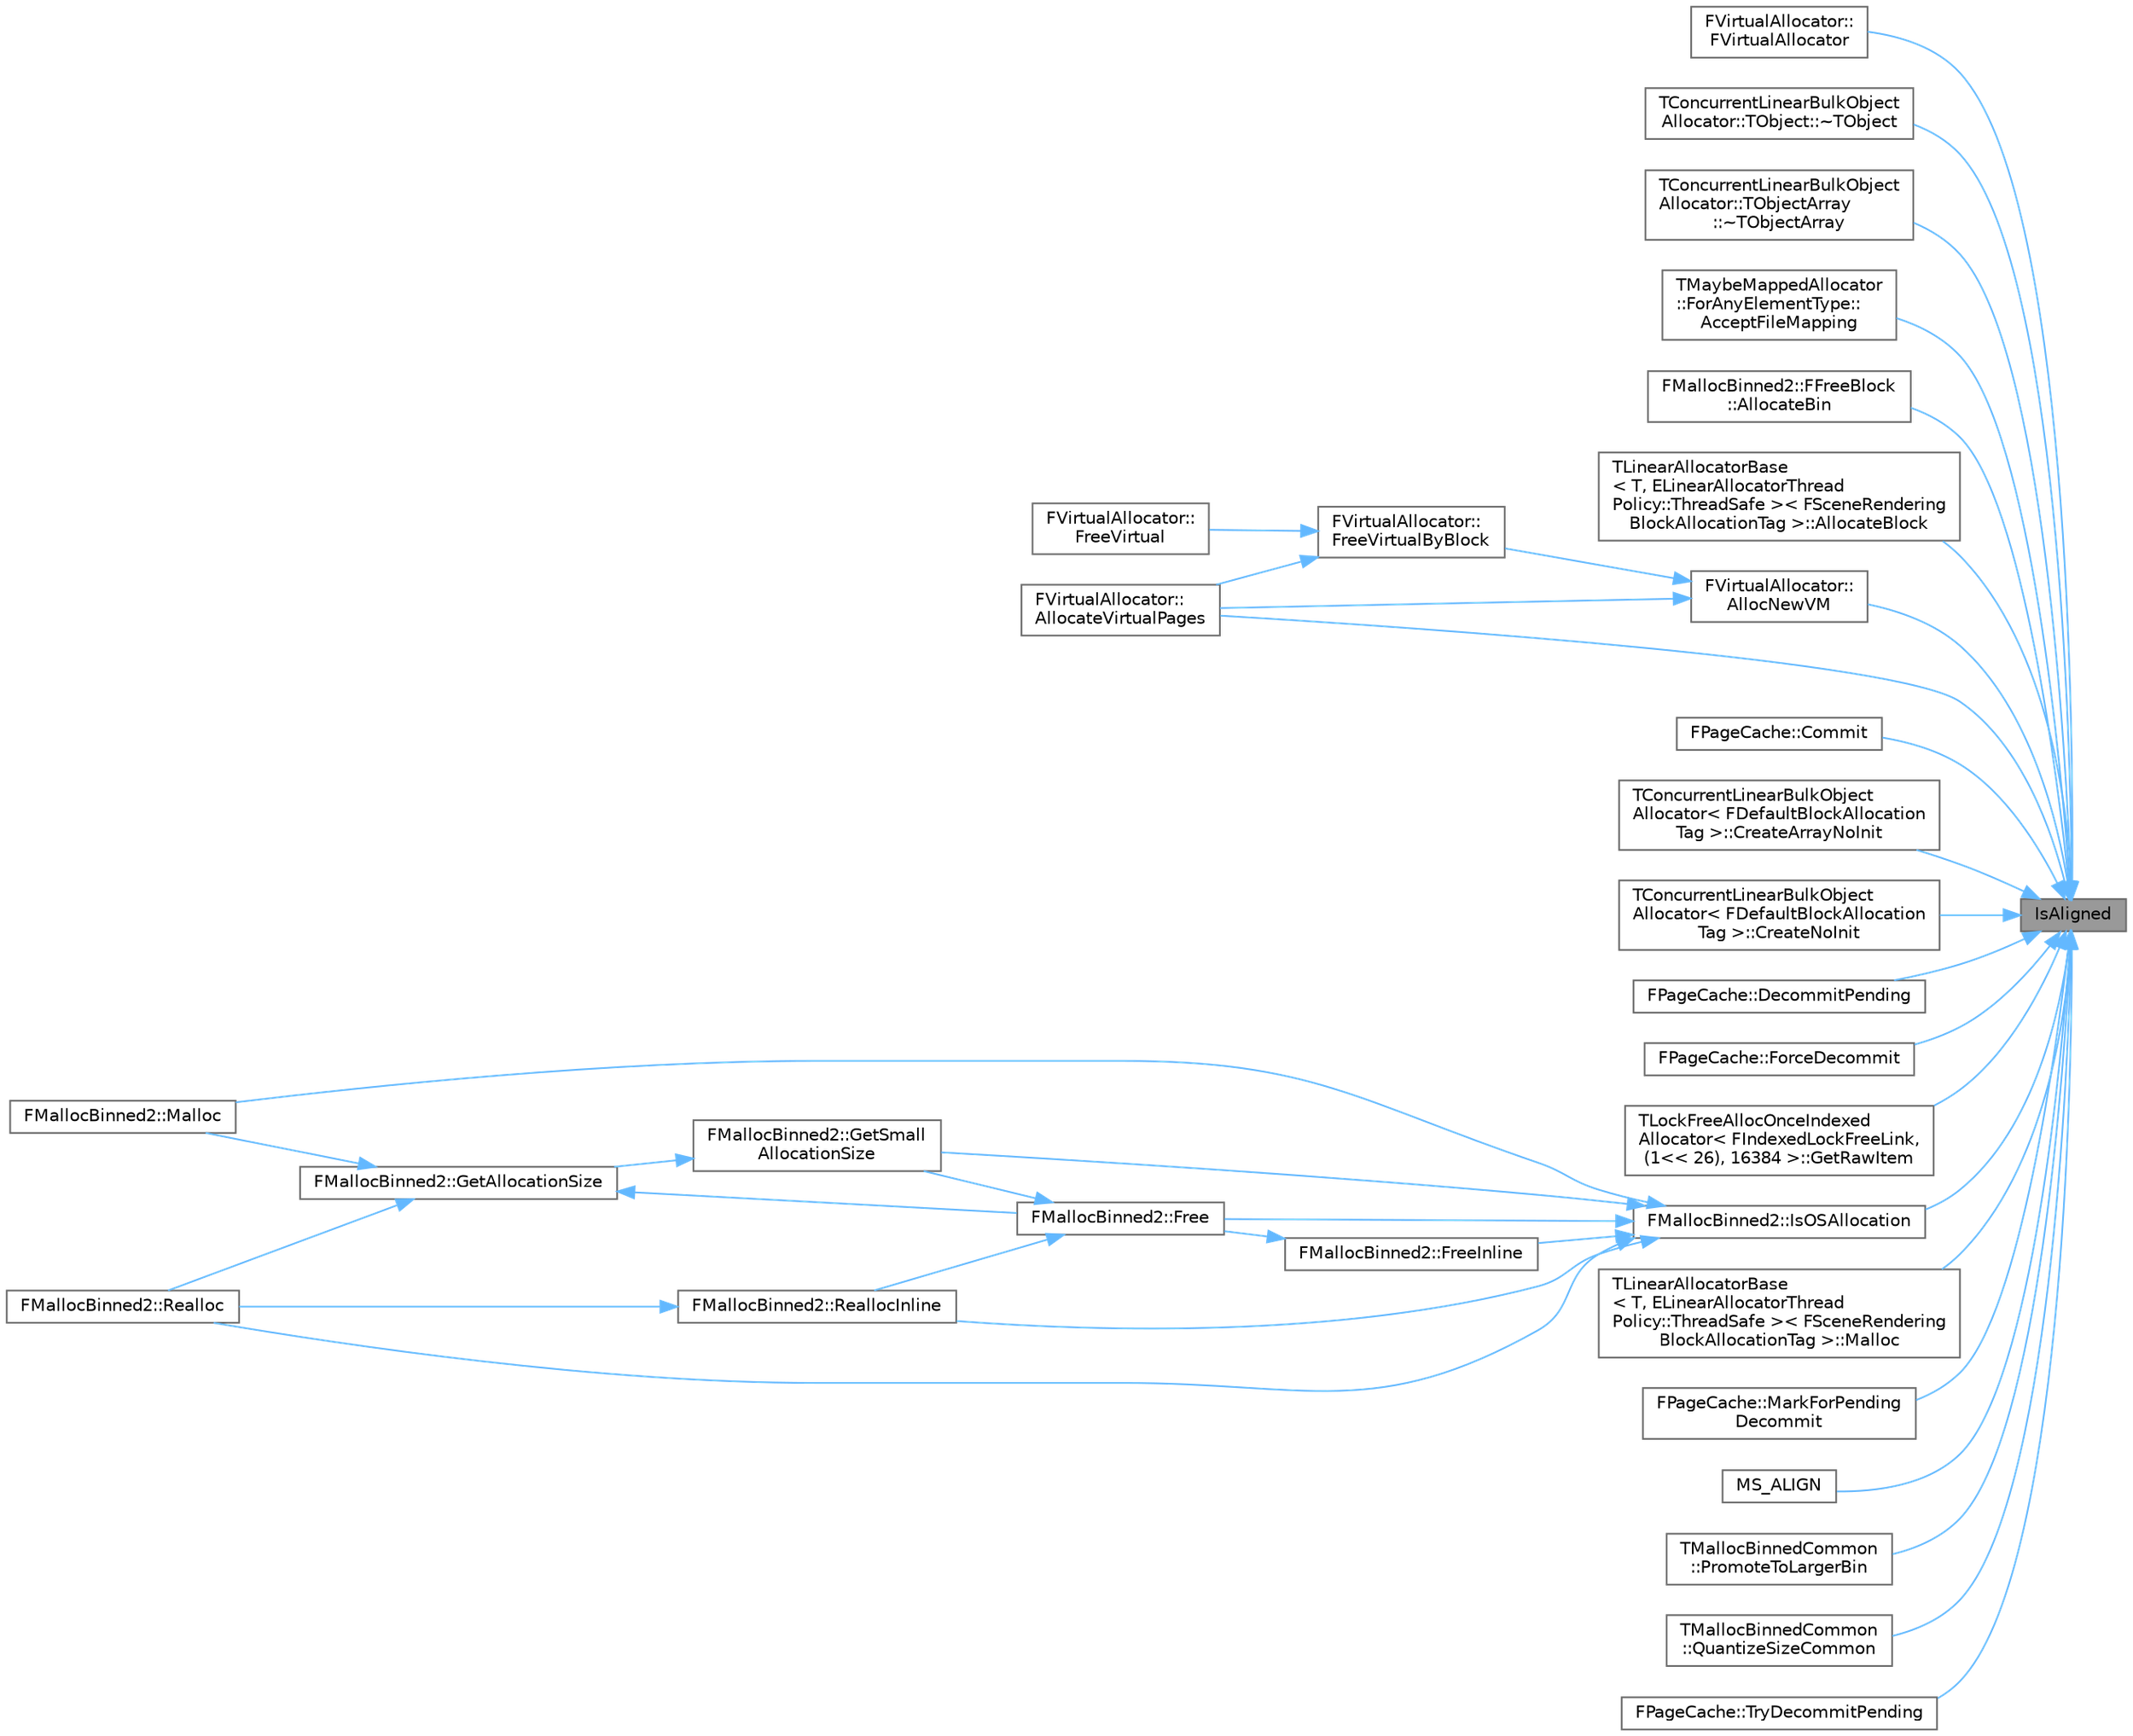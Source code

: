 digraph "IsAligned"
{
 // INTERACTIVE_SVG=YES
 // LATEX_PDF_SIZE
  bgcolor="transparent";
  edge [fontname=Helvetica,fontsize=10,labelfontname=Helvetica,labelfontsize=10];
  node [fontname=Helvetica,fontsize=10,shape=box,height=0.2,width=0.4];
  rankdir="RL";
  Node1 [id="Node000001",label="IsAligned",height=0.2,width=0.4,color="gray40", fillcolor="grey60", style="filled", fontcolor="black",tooltip="Checks if a pointer is aligned to the specified alignment."];
  Node1 -> Node2 [id="edge1_Node000001_Node000002",dir="back",color="steelblue1",style="solid",tooltip=" "];
  Node2 [id="Node000002",label="FVirtualAllocator::\lFVirtualAllocator",height=0.2,width=0.4,color="grey40", fillcolor="white", style="filled",URL="$dd/d35/classFVirtualAllocator.html#abbcb0bb68a21b9f4842eb660055cdbf2",tooltip=" "];
  Node1 -> Node3 [id="edge2_Node000001_Node000003",dir="back",color="steelblue1",style="solid",tooltip=" "];
  Node3 [id="Node000003",label="TConcurrentLinearBulkObject\lAllocator::TObject::~TObject",height=0.2,width=0.4,color="grey40", fillcolor="white", style="filled",URL="$de/d62/structTConcurrentLinearBulkObjectAllocator_1_1TObject.html#acba6600dd175ed8263011c71e4ee9b7d",tooltip=" "];
  Node1 -> Node4 [id="edge3_Node000001_Node000004",dir="back",color="steelblue1",style="solid",tooltip=" "];
  Node4 [id="Node000004",label="TConcurrentLinearBulkObject\lAllocator::TObjectArray\l::~TObjectArray",height=0.2,width=0.4,color="grey40", fillcolor="white", style="filled",URL="$d3/d66/structTConcurrentLinearBulkObjectAllocator_1_1TObjectArray.html#a9c8a4956a729d07637f9b1cc7bf4e566",tooltip=" "];
  Node1 -> Node5 [id="edge4_Node000001_Node000005",dir="back",color="steelblue1",style="solid",tooltip=" "];
  Node5 [id="Node000005",label="TMaybeMappedAllocator\l::ForAnyElementType::\lAcceptFileMapping",height=0.2,width=0.4,color="grey40", fillcolor="white", style="filled",URL="$d9/d4f/classTMaybeMappedAllocator_1_1ForAnyElementType.html#aaed2470cf62eec476bb16645a3d6789b",tooltip=" "];
  Node1 -> Node6 [id="edge5_Node000001_Node000006",dir="back",color="steelblue1",style="solid",tooltip=" "];
  Node6 [id="Node000006",label="FMallocBinned2::FFreeBlock\l::AllocateBin",height=0.2,width=0.4,color="grey40", fillcolor="white", style="filled",URL="$d0/ddd/structFMallocBinned2_1_1FFreeBlock.html#a71e17990e6f9a1fed4521c749d5ae18e",tooltip=" "];
  Node1 -> Node7 [id="edge6_Node000001_Node000007",dir="back",color="steelblue1",style="solid",tooltip=" "];
  Node7 [id="Node000007",label="TLinearAllocatorBase\l\< T, ELinearAllocatorThread\lPolicy::ThreadSafe \>\< FSceneRendering\lBlockAllocationTag \>::AllocateBlock",height=0.2,width=0.4,color="grey40", fillcolor="white", style="filled",URL="$dd/d98/classTLinearAllocatorBase.html#a767d29ee935622dc94e32f67807c0778",tooltip=" "];
  Node1 -> Node8 [id="edge7_Node000001_Node000008",dir="back",color="steelblue1",style="solid",tooltip=" "];
  Node8 [id="Node000008",label="FVirtualAllocator::\lAllocateVirtualPages",height=0.2,width=0.4,color="grey40", fillcolor="white", style="filled",URL="$dd/d35/classFVirtualAllocator.html#a2af10279b46f99ab58cf093ca06a2d42",tooltip=" "];
  Node1 -> Node9 [id="edge8_Node000001_Node000009",dir="back",color="steelblue1",style="solid",tooltip=" "];
  Node9 [id="Node000009",label="FVirtualAllocator::\lAllocNewVM",height=0.2,width=0.4,color="grey40", fillcolor="white", style="filled",URL="$dd/d35/classFVirtualAllocator.html#abaf958914f69c0a3710c0ceec8f23172",tooltip=" "];
  Node9 -> Node8 [id="edge9_Node000009_Node000008",dir="back",color="steelblue1",style="solid",tooltip=" "];
  Node9 -> Node10 [id="edge10_Node000009_Node000010",dir="back",color="steelblue1",style="solid",tooltip=" "];
  Node10 [id="Node000010",label="FVirtualAllocator::\lFreeVirtualByBlock",height=0.2,width=0.4,color="grey40", fillcolor="white", style="filled",URL="$dd/d35/classFVirtualAllocator.html#ade19d9ff3b04c0361abb7454710a2783",tooltip=" "];
  Node10 -> Node8 [id="edge11_Node000010_Node000008",dir="back",color="steelblue1",style="solid",tooltip=" "];
  Node10 -> Node11 [id="edge12_Node000010_Node000011",dir="back",color="steelblue1",style="solid",tooltip=" "];
  Node11 [id="Node000011",label="FVirtualAllocator::\lFreeVirtual",height=0.2,width=0.4,color="grey40", fillcolor="white", style="filled",URL="$dd/d35/classFVirtualAllocator.html#aaad3b00fba016eb24d84f7801cf9a285",tooltip=" "];
  Node1 -> Node12 [id="edge13_Node000001_Node000012",dir="back",color="steelblue1",style="solid",tooltip=" "];
  Node12 [id="Node000012",label="FPageCache::Commit",height=0.2,width=0.4,color="grey40", fillcolor="white", style="filled",URL="$d2/dcf/classFPageCache.html#a638aca5914e0c70c7f797d520dc6e0b8",tooltip=" "];
  Node1 -> Node13 [id="edge14_Node000001_Node000013",dir="back",color="steelblue1",style="solid",tooltip=" "];
  Node13 [id="Node000013",label="TConcurrentLinearBulkObject\lAllocator\< FDefaultBlockAllocation\lTag \>::CreateArrayNoInit",height=0.2,width=0.4,color="grey40", fillcolor="white", style="filled",URL="$de/d11/classTConcurrentLinearBulkObjectAllocator.html#a7d3dd44cfb4ba14568d1d0db642a4a47",tooltip=" "];
  Node1 -> Node14 [id="edge15_Node000001_Node000014",dir="back",color="steelblue1",style="solid",tooltip=" "];
  Node14 [id="Node000014",label="TConcurrentLinearBulkObject\lAllocator\< FDefaultBlockAllocation\lTag \>::CreateNoInit",height=0.2,width=0.4,color="grey40", fillcolor="white", style="filled",URL="$de/d11/classTConcurrentLinearBulkObjectAllocator.html#ad6fcf452ea7668c4def002babb25e55d",tooltip=" "];
  Node1 -> Node15 [id="edge16_Node000001_Node000015",dir="back",color="steelblue1",style="solid",tooltip=" "];
  Node15 [id="Node000015",label="FPageCache::DecommitPending",height=0.2,width=0.4,color="grey40", fillcolor="white", style="filled",URL="$d2/dcf/classFPageCache.html#ad59f8079d56ff36598fa9f09bd938ef6",tooltip=" "];
  Node1 -> Node16 [id="edge17_Node000001_Node000016",dir="back",color="steelblue1",style="solid",tooltip=" "];
  Node16 [id="Node000016",label="FPageCache::ForceDecommit",height=0.2,width=0.4,color="grey40", fillcolor="white", style="filled",URL="$d2/dcf/classFPageCache.html#abe67b84346d160a776d75859e0d67330",tooltip=" "];
  Node1 -> Node17 [id="edge18_Node000001_Node000017",dir="back",color="steelblue1",style="solid",tooltip=" "];
  Node17 [id="Node000017",label="TLockFreeAllocOnceIndexed\lAllocator\< FIndexedLockFreeLink,\l(1\<\< 26), 16384 \>::GetRawItem",height=0.2,width=0.4,color="grey40", fillcolor="white", style="filled",URL="$d5/d7e/classTLockFreeAllocOnceIndexedAllocator.html#a4aa9bd69f5045633b266a3388a456dd3",tooltip=" "];
  Node1 -> Node18 [id="edge19_Node000001_Node000018",dir="back",color="steelblue1",style="solid",tooltip=" "];
  Node18 [id="Node000018",label="FMallocBinned2::IsOSAllocation",height=0.2,width=0.4,color="grey40", fillcolor="white", style="filled",URL="$d2/d2c/classFMallocBinned2.html#ad55eda88157ebc9d5ffbd9c00ad2ca36",tooltip=" "];
  Node18 -> Node19 [id="edge20_Node000018_Node000019",dir="back",color="steelblue1",style="solid",tooltip=" "];
  Node19 [id="Node000019",label="FMallocBinned2::Free",height=0.2,width=0.4,color="grey40", fillcolor="white", style="filled",URL="$d2/d2c/classFMallocBinned2.html#a1c1f0366a5bf71d62134f6b979856258",tooltip="Free."];
  Node19 -> Node20 [id="edge21_Node000019_Node000020",dir="back",color="steelblue1",style="solid",tooltip=" "];
  Node20 [id="Node000020",label="FMallocBinned2::GetSmall\lAllocationSize",height=0.2,width=0.4,color="grey40", fillcolor="white", style="filled",URL="$d2/d2c/classFMallocBinned2.html#a3638e2e1fc226ba26950845acedb34f7",tooltip=" "];
  Node20 -> Node21 [id="edge22_Node000020_Node000021",dir="back",color="steelblue1",style="solid",tooltip=" "];
  Node21 [id="Node000021",label="FMallocBinned2::GetAllocationSize",height=0.2,width=0.4,color="grey40", fillcolor="white", style="filled",URL="$d2/d2c/classFMallocBinned2.html#a27f6b3df4b04b4549e43ce489baff2e9",tooltip="If possible determine the size of the memory allocated at the given address."];
  Node21 -> Node19 [id="edge23_Node000021_Node000019",dir="back",color="steelblue1",style="solid",tooltip=" "];
  Node21 -> Node22 [id="edge24_Node000021_Node000022",dir="back",color="steelblue1",style="solid",tooltip=" "];
  Node22 [id="Node000022",label="FMallocBinned2::Malloc",height=0.2,width=0.4,color="grey40", fillcolor="white", style="filled",URL="$d2/d2c/classFMallocBinned2.html#a759783f0e0313e462f796d8ef9ae579c",tooltip="Malloc."];
  Node21 -> Node23 [id="edge25_Node000021_Node000023",dir="back",color="steelblue1",style="solid",tooltip=" "];
  Node23 [id="Node000023",label="FMallocBinned2::Realloc",height=0.2,width=0.4,color="grey40", fillcolor="white", style="filled",URL="$d2/d2c/classFMallocBinned2.html#a6724a0f70e6561301f7c55211f4e78d1",tooltip="Realloc."];
  Node19 -> Node24 [id="edge26_Node000019_Node000024",dir="back",color="steelblue1",style="solid",tooltip=" "];
  Node24 [id="Node000024",label="FMallocBinned2::ReallocInline",height=0.2,width=0.4,color="grey40", fillcolor="white", style="filled",URL="$d2/d2c/classFMallocBinned2.html#adf7f7aeca3e513ded0ce6961c951c887",tooltip=" "];
  Node24 -> Node23 [id="edge27_Node000024_Node000023",dir="back",color="steelblue1",style="solid",tooltip=" "];
  Node18 -> Node25 [id="edge28_Node000018_Node000025",dir="back",color="steelblue1",style="solid",tooltip=" "];
  Node25 [id="Node000025",label="FMallocBinned2::FreeInline",height=0.2,width=0.4,color="grey40", fillcolor="white", style="filled",URL="$d2/d2c/classFMallocBinned2.html#abd99605fc1c268f64ffead3469e6d2d6",tooltip=" "];
  Node25 -> Node19 [id="edge29_Node000025_Node000019",dir="back",color="steelblue1",style="solid",tooltip=" "];
  Node18 -> Node20 [id="edge30_Node000018_Node000020",dir="back",color="steelblue1",style="solid",tooltip=" "];
  Node18 -> Node22 [id="edge31_Node000018_Node000022",dir="back",color="steelblue1",style="solid",tooltip=" "];
  Node18 -> Node23 [id="edge32_Node000018_Node000023",dir="back",color="steelblue1",style="solid",tooltip=" "];
  Node18 -> Node24 [id="edge33_Node000018_Node000024",dir="back",color="steelblue1",style="solid",tooltip=" "];
  Node1 -> Node26 [id="edge34_Node000001_Node000026",dir="back",color="steelblue1",style="solid",tooltip=" "];
  Node26 [id="Node000026",label="TLinearAllocatorBase\l\< T, ELinearAllocatorThread\lPolicy::ThreadSafe \>\< FSceneRendering\lBlockAllocationTag \>::Malloc",height=0.2,width=0.4,color="grey40", fillcolor="white", style="filled",URL="$dd/d98/classTLinearAllocatorBase.html#a93183741befd52d0c62f574cab9f3382",tooltip=" "];
  Node1 -> Node27 [id="edge35_Node000001_Node000027",dir="back",color="steelblue1",style="solid",tooltip=" "];
  Node27 [id="Node000027",label="FPageCache::MarkForPending\lDecommit",height=0.2,width=0.4,color="grey40", fillcolor="white", style="filled",URL="$d2/dcf/classFPageCache.html#aa2134f6c4e3f3cd083f7b7017deb77f6",tooltip=" "];
  Node1 -> Node28 [id="edge36_Node000001_Node000028",dir="back",color="steelblue1",style="solid",tooltip=" "];
  Node28 [id="Node000028",label="MS_ALIGN",height=0.2,width=0.4,color="grey40", fillcolor="white", style="filled",URL="$d4/de7/LockFreeList_8h.html#a2060f12288010a68d176ede69d6d5886",tooltip=" "];
  Node1 -> Node29 [id="edge37_Node000001_Node000029",dir="back",color="steelblue1",style="solid",tooltip=" "];
  Node29 [id="Node000029",label="TMallocBinnedCommon\l::PromoteToLargerBin",height=0.2,width=0.4,color="grey40", fillcolor="white", style="filled",URL="$d1/d2b/classTMallocBinnedCommon.html#addb3513836624c1879e9d6a36cdcb770",tooltip=" "];
  Node1 -> Node30 [id="edge38_Node000001_Node000030",dir="back",color="steelblue1",style="solid",tooltip=" "];
  Node30 [id="Node000030",label="TMallocBinnedCommon\l::QuantizeSizeCommon",height=0.2,width=0.4,color="grey40", fillcolor="white", style="filled",URL="$d1/d2b/classTMallocBinnedCommon.html#a06dcaa2fb0fbd9f7658deff2e30702bc",tooltip=" "];
  Node1 -> Node31 [id="edge39_Node000001_Node000031",dir="back",color="steelblue1",style="solid",tooltip=" "];
  Node31 [id="Node000031",label="FPageCache::TryDecommitPending",height=0.2,width=0.4,color="grey40", fillcolor="white", style="filled",URL="$d2/dcf/classFPageCache.html#a8981fc0fea718b933f167a2cb09389ab",tooltip=" "];
}
